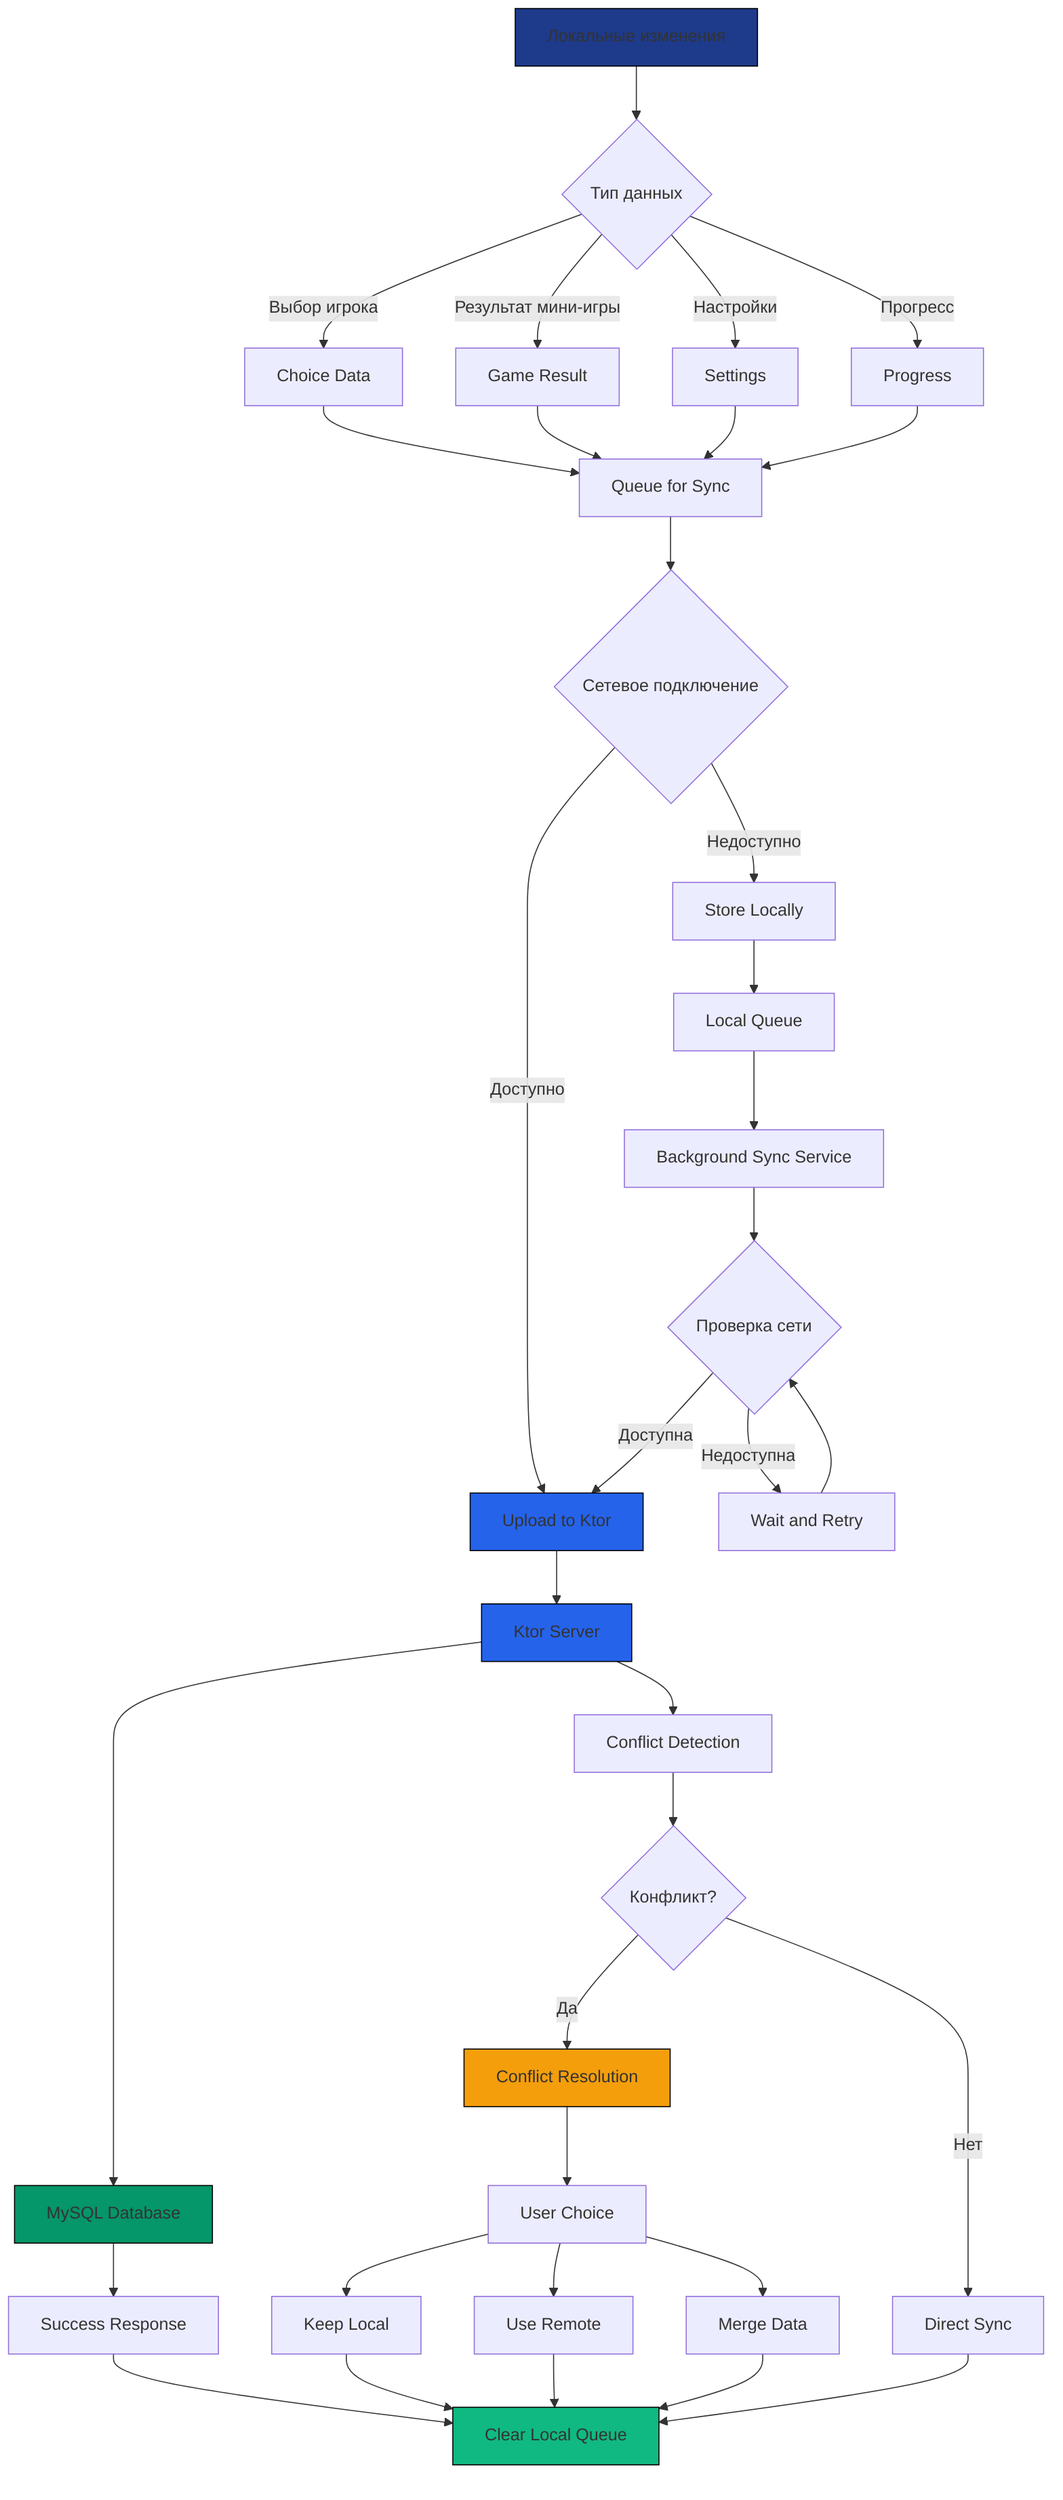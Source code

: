 graph TD
    A[Локальные изменения] --> B{Тип данных}
    
    B -->|Выбор игрока| C[Choice Data]
    B -->|Результат мини-игры| D[Game Result]
    B -->|Настройки| E[Settings]
    B -->|Прогресс| F[Progress]
    
    C --> G[Queue for Sync]
    D --> G
    E --> G
    F --> G
    
    G --> H{Сетевое подключение}
    H -->|Доступно| I[Upload to Ktor]
    H -->|Недоступно| J[Store Locally]
    
    I --> K[Ktor Server]
    K --> L[MySQL Database]
    L --> M[Success Response]
    M --> N[Clear Local Queue]
    
    J --> O[Local Queue]
    O --> P[Background Sync Service]
    P --> Q{Проверка сети}
    Q -->|Доступна| I
    Q -->|Недоступна| R[Wait and Retry]
    R --> Q
    
    K --> S[Conflict Detection]
    S --> T{Конфликт?}
    T -->|Да| U[Conflict Resolution]
    T -->|Нет| V[Direct Sync]
    
    U --> W[User Choice]
    W --> X[Keep Local]
    W --> Y[Use Remote]
    W --> Z[Merge Data]
    
    X --> N
    Y --> N
    Z --> N
    V --> N
    
    style A fill:#1E3A8A,stroke:#000000
    style I fill:#2563EB,stroke:#000000
    style K fill:#2563EB,stroke:#000000
    style L fill:#059669,stroke:#000000
    style N fill:#10B981,stroke:#000000
    style U fill:#F59E0B,stroke:#000000